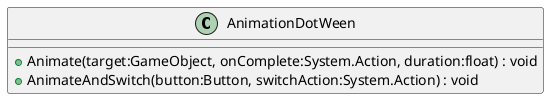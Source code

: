 @startuml
class AnimationDotWeen {
    + Animate(target:GameObject, onComplete:System.Action, duration:float) : void
    + AnimateAndSwitch(button:Button, switchAction:System.Action) : void
}
@enduml
